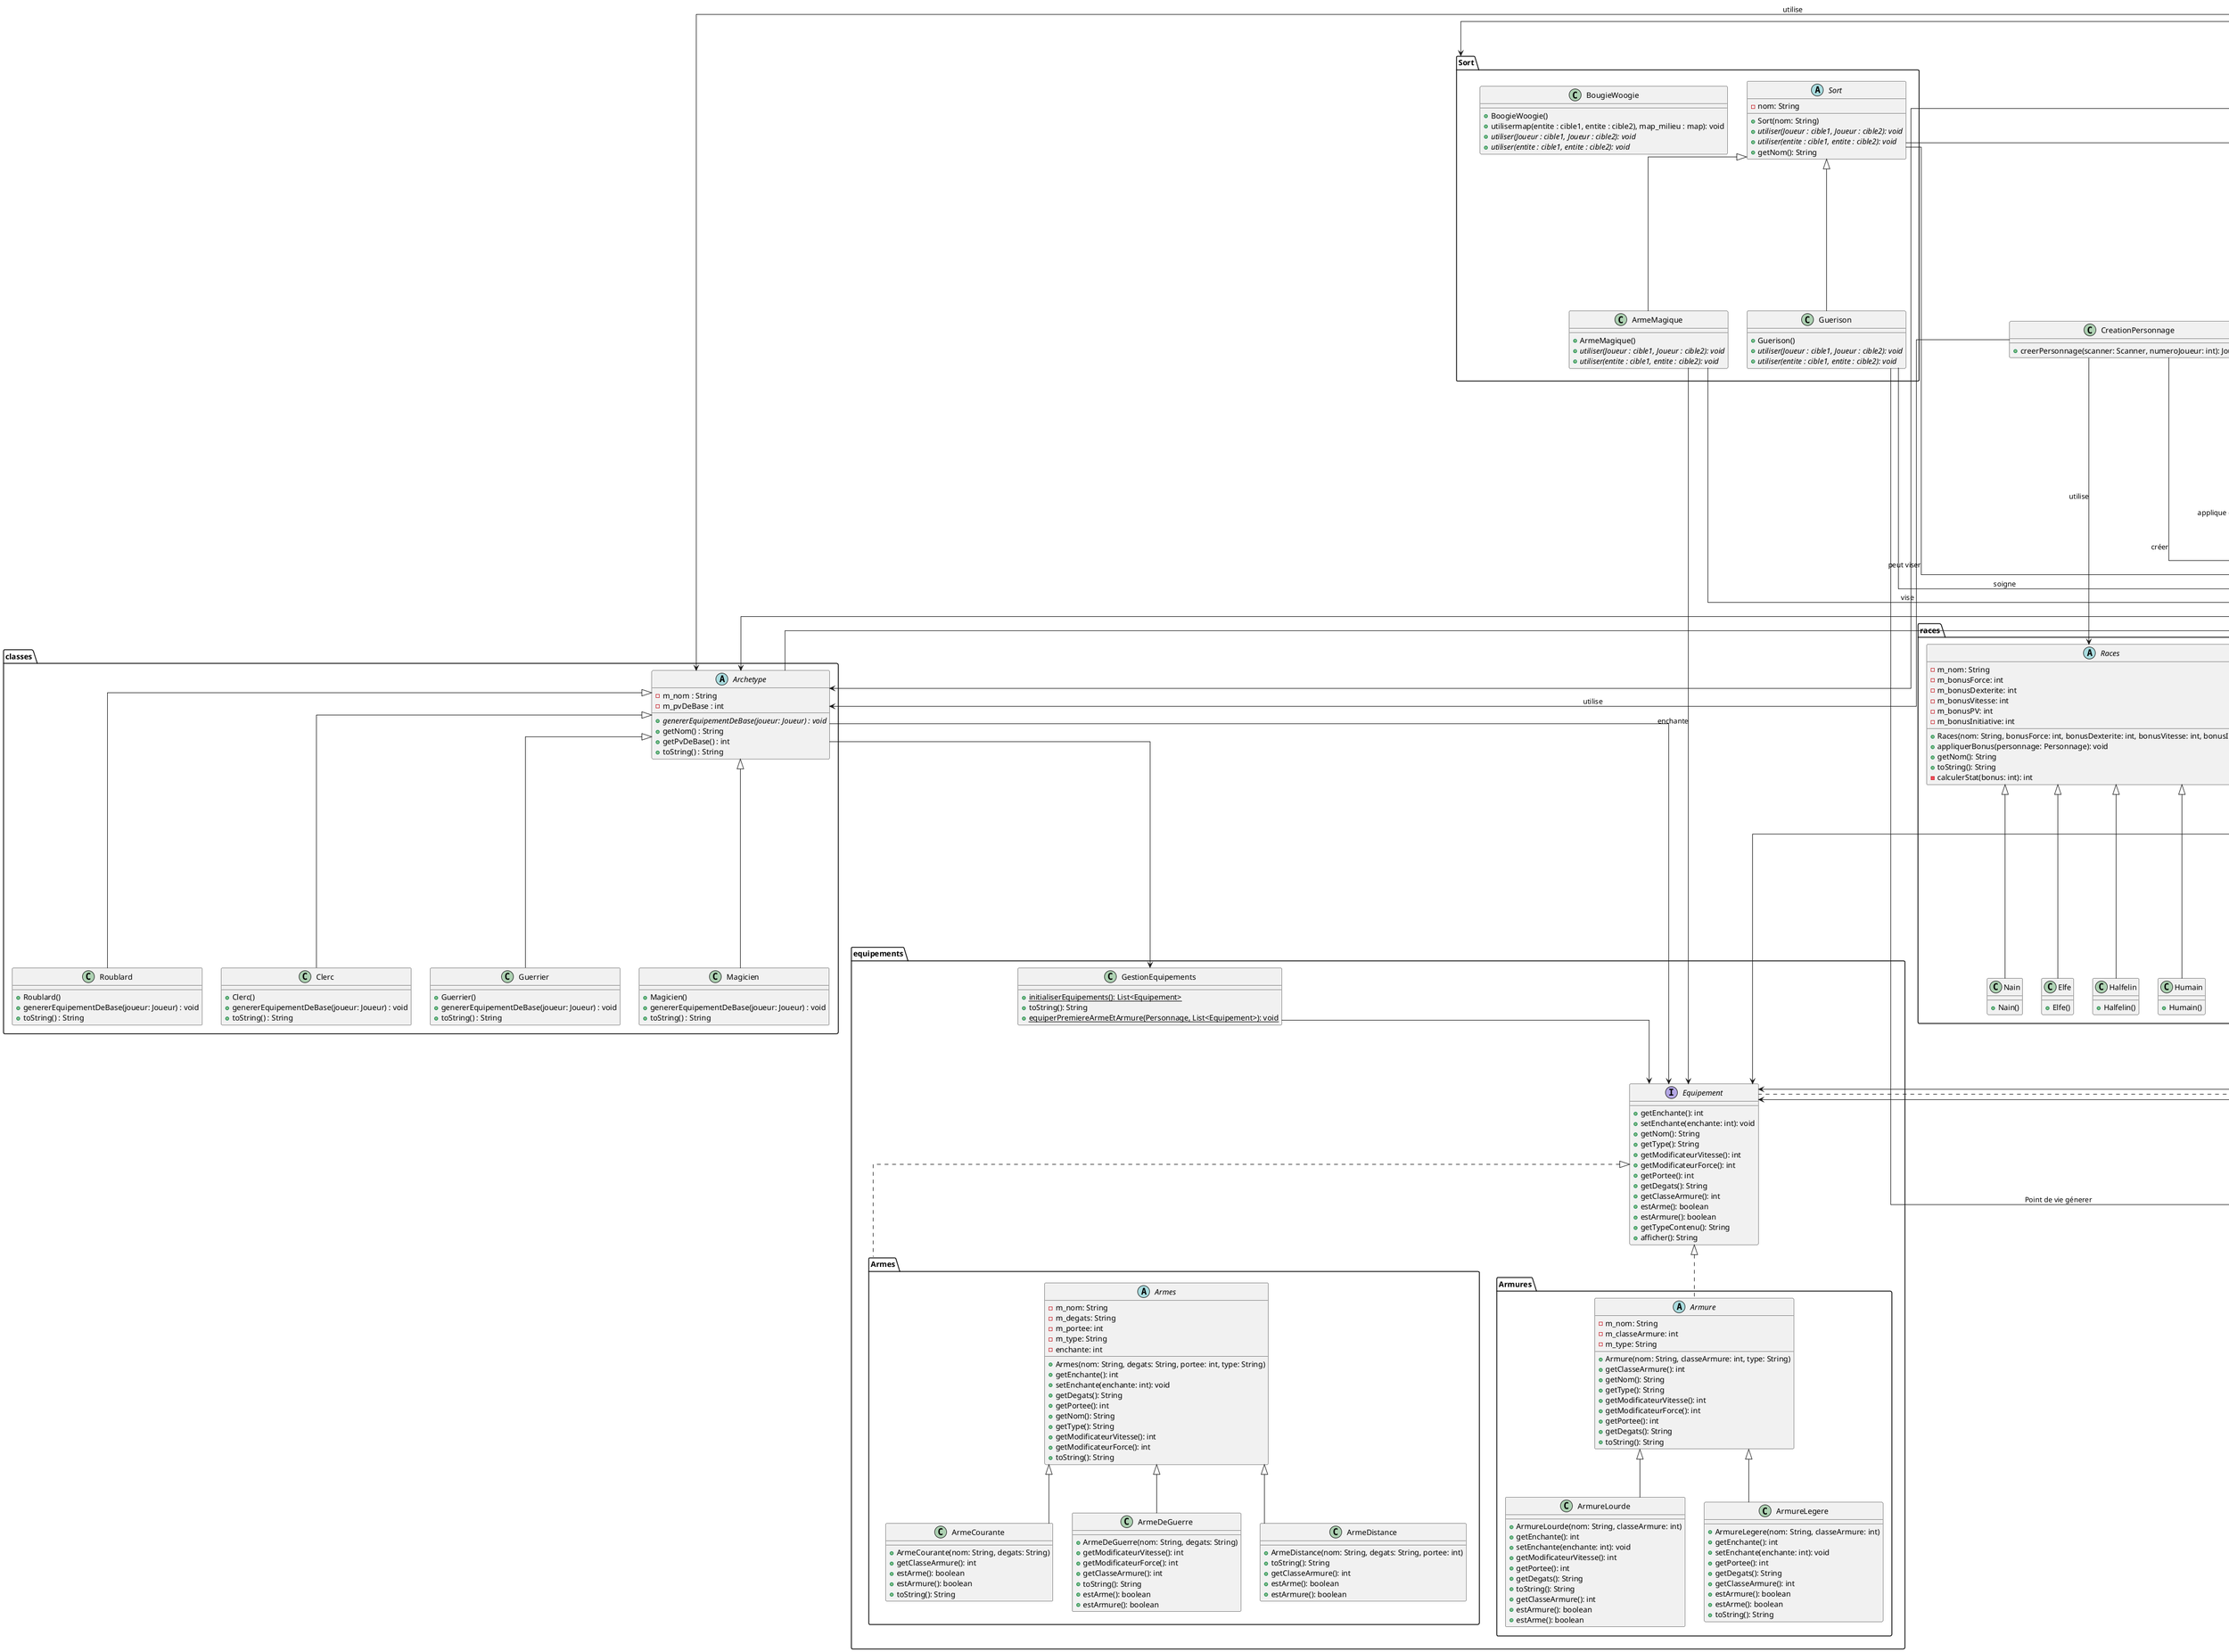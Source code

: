 @startuml '[https://plantuml.com/sequence-diagram](https://plantuml.com/sequence-diagram)'
skinparam linetype ortho


    class CreationPersonnage {
        + creerPersonnage(scanner: Scanner, numeroJoueur: int): Joueur
    }

    CreationPersonnage --> personnages.Joueur : créer
    CreationPersonnage --> races.Races : utilise
    CreationPersonnage --> classes.Archetype : utilise



    class Main {
        + main(args: String[]): void

    }

    class Jeu {
        + demarrer(): void
    }


    Main --> races.Races : utilise
    Main --> classes.Archetype : utilise
    Main --> maitredujeux.Maitredujeux : utilise
    Main --> interfacejeu.map_milieu : geres
    Main --> interfacejeu.BarreHaut : utilise
    Main --> Des.Des : utilise
    Main --> Sort : utilise

    package classes {
        abstract class Archetype {
            - m_nom : String
            - m_pvDeBase : int
            + {abstract} genererEquipementDeBase(joueur: Joueur) : void
            + getNom() : String
            + getPvDeBase() : int
            + toString() : String
        }

        class Clerc {
            + Clerc()
            + genererEquipementDeBase(joueur: Joueur) : void
            + toString() : String
        }

        class Guerrier {
            + Guerrier()
            + genererEquipementDeBase(joueur: Joueur) : void
            + toString() : String
        }

        class Magicien {
            + Magicien()
            + genererEquipementDeBase(joueur: Joueur) : void
            + toString() : String
        }

        class Roublard {
            + Roublard()
            + genererEquipementDeBase(joueur: Joueur) : void
            + toString() : String
        }

        Archetype <|-- Clerc
        Archetype <|-- Guerrier
        Archetype <|-- Magicien
        Archetype <|-- Roublard


        }
        Archetype --> personnages.Joueur
        Archetype --> equipements.Equipement
        Archetype --> equipements.GestionEquipements

        package Des {
            class Des {
                - m_random : Random {static}
                - DICE_FACES : String[] {static, final}
                + lancerDes(notation: String) : int {static}
                + lancerDesAvecAnimation(notation: String) {static}
                - lancerDes(nombreFaces: int, nombreDes: int) : int {static}
                - printDiceFace(num: int, faces: int) : void {static}
                + toString() : String
                + main(args: String[]) {static}
            }
          }


        package equipements {
            interface Equipement {
                + getEnchante(): int
                + setEnchante(enchante: int): void
                + getNom(): String
                + getType(): String
                + getModificateurVitesse(): int
                + getModificateurForce(): int
                + getPortee(): int
                + getDegats(): String
                + getClasseArmure(): int
                + estArme(): boolean
                + estArmure(): boolean
                + getTypeContenu(): String
                + afficher(): String
            }

            class GestionEquipements {
                + initialiserEquipements(): List<Equipement> {static}
                + toString(): String
                + equiperPremiereArmeEtArmure(Personnage, List<Equipement>): void {static}
            }

            package Armes {
                abstract class Armes {
                    - m_nom: String
                    - m_degats: String
                    - m_portee: int
                    - m_type: String
                    - enchante: int
                    + Armes(nom: String, degats: String, portee: int, type: String)
                    + getEnchante(): int
                    + setEnchante(enchante: int): void
                    + getDegats(): String
                    + getPortee(): int
                    + getNom(): String
                    + getType(): String
                    + getModificateurVitesse(): int
                    + getModificateurForce(): int
                    + toString(): String
                }

                class ArmeCourante {
                    + ArmeCourante(nom: String, degats: String)
                    + getClasseArmure(): int
                    + estArme(): boolean
                    + estArmure(): boolean
                    + toString(): String
                }

                class ArmeDeGuerre {
                    + ArmeDeGuerre(nom: String, degats: String)
                    + getModificateurVitesse(): int
                    + getModificateurForce(): int
                    + getClasseArmure(): int
                    + toString(): String
                    + estArme(): boolean
                    + estArmure(): boolean
                }

                class ArmeDistance {
                    + ArmeDistance(nom: String, degats: String, portee: int)
                    + toString(): String
                    + getClasseArmure(): int
                    + estArme(): boolean
                    + estArmure(): boolean
                }

                Armes <|-- ArmeCourante
                Armes <|-- ArmeDeGuerre
                Armes <|-- ArmeDistance
            }

            package Armures {
                abstract class Armure {
                    - m_nom: String
                    - m_classeArmure: int
                    - m_type: String
                    + Armure(nom: String, classeArmure: int, type: String)
                    + getClasseArmure(): int
                    + getNom(): String
                    + getType(): String
                    + getModificateurVitesse(): int
                    + getModificateurForce(): int
                    + getPortee(): int
                    + getDegats(): String
                    + toString(): String
                }

                class ArmureLegere {
                    + ArmureLegere(nom: String, classeArmure: int)
                    + getEnchante(): int
                    + setEnchante(enchante: int): void
                    + getPortee(): int
                    + getDegats(): String
                    + getClasseArmure(): int
                    + estArmure(): boolean
                    + estArme(): boolean
                    + toString(): String
                }

                class ArmureLourde {
                    + ArmureLourde(nom: String, classeArmure: int)
                    + getEnchante(): int
                    + setEnchante(enchante: int): void
                    + getModificateurVitesse(): int
                    + getPortee(): int
                    + getDegats(): String
                    + toString(): String
                    + getClasseArmure(): int
                    + estArmure(): boolean
                    + estArme(): boolean
                }

                Armure <|-- ArmureLegere
                Armure <|-- ArmureLourde
            }

            Equipement <|.. Armes
            Equipement <|.. Armure
            GestionEquipements --> Equipement
        }

        package interfacejeu {

            interface ContenuCase {
                + getTypeContenu(): String
                + afficher(): String
            }

            class BarreHaut {
                - barre: String {static, final}
                + Affichage(joueurActif: entite, donj: int, participants: List<entite>, tour: int)
                + SAL(nb: int): void
            }

            class Case {
                - contenu: ContenuCase
                + Case()
                + getContenu(): ContenuCase
                + setContenu(contenu: ContenuCase): void
                + estVide(): boolean
                + estEquipement(): boolean
                + passable(): boolean
                + accessibleParJoueur(): boolean
                + afficher(): String
            }

            class Inter_manag {
                + main(args: String[]): void {static}
            }

            class map_milieu {
                - map: Case[][]
                - rows: int
                - cols: int
                - letters: String
                + map_milieu(rows: int, cols: int)
                - initializeMap(): void
                - generateLetters(cols: int): String
                + isValidPositionAndFree(row: int, col: int): boolean
                + addObstacle(row: int, col: int): void
                + addEquipment(row: int, col: int, equipement: Equipement): void
                + UpdateCase(row: int, col: int, contenu: ContenuCase): void
                + videCase(row: int, col: int): void
                + recupererEquipementsAdjacents(row: int, col: int): List<Equipement>
                + recupererEquipement(row: int, col: int): Equipement
                + nettoyerParticipants(): void
                + Print(participants: List<Object>): void
            }

            class Obstacle {
                + getTypeContenu(): String
                + afficher(): String
            }

            ContenuCase <|.. Obstacle

            Case --> ContenuCase
            map_milieu --> Case



            Inter_manag --> BarreHaut
            Inter_manag --> map_milieu





        }
        map_milieu --> monstres.Monstre
        map_milieu --> personnages.Joueur
        Inter_manag --> monstres.Dragon
        Inter_manag --> personnages.Joueur
        Inter_manag --> maitredujeux.Maitredujeux
        Inter_manag --> races.Races
         Inter_manag --> classes.Archetype
         BarreHaut --> personnages.Entité.entite
         map_milieu --> equipements.Equipement
         ContenuCase <|.. equipements.Equipement

        package maitredujeux {
            class Maitredujeux {
                - m_lignes: ArrayList<String>
                - m_compteurMonstres: Map<String, Integer>
                - m_especesPerso: ArrayList<String>
                - m_scanner: Scanner
                - m_monstresPersonnalises: Map<String, Monstreperso>

                + Maitredujeux()
                + ajouterLignes(ligne: String): void
                + afficherLignes(): void
                + creerMonstre(): Monstre
                + creerMonstrePerso(): Monstreperso
                + intervenir(participants: ArrayList<entite>, map: map_milieu): void
                + deplacerEntite(entites: List<entite>, map: map_milieu): void
                + creerMonstreEspece(espece: String): Monstre
                + saisirEntierPositif(message: String): int
                + saisirEntierMin(message: String, min: int): int
                + attaquerEntite(entites : ArrayList<entite>): void
            }
        }

        package monstres {
            abstract class Monstre {
                - m_espece: String
                - m_numero: int
                - m_pointDeVie: int
                - m_force: int
                - m_dexterite: int
                - m_initiative: int
                - m_classeArmure: int
                - m_typeAttaque: String
                - m_portee: int
                - m_degats: String
                - posX: int
                - posY: int

                + Monstre(espece: String, numero: int, pointDeVie: int, force: int, dexterite: int, initiative: int, classeArmure: int, typeAttaque: String, portee: int, degats: String)
                + {abstract} attaquer(cible: Joueur): void
                + {abstract} getPvDeBase(): int
                + {abstract} afficher(): String
                + getPointDeVie(): int
                + getDegats(): String
                + getForce(): int
                + getPortee(): int
                + getTypeAttaque(): String
                + getEspece(): String
                + getNumero(): int
                + getDexterite(): int
                + subirDegats(degatsSubis: int): int
                + getClasseArmure(): int
                + getInitiative(): int
                + estMort(): boolean
                + getPosX(): int
                + getPosY(): int
                + setPosXY(x: int, y: int): void
                + getTypeContenu(): String
                + getAffichageCourt(): String
                + getAffichageLong(): String
                + getNom(): String
            }

            class Monstreperso {
                - icone: String
                - m_PvDeBase: int

                + Monstreperso(espece: String, numero: int, pointDeVie: int, force: int, dexterite: int, initiative: int, classeArmure: int, typeAttaque: String, portee: int, degats: String, icone: String)
                + attaquer(cible: Joueur): void
                + setIcone(ico: String): void
                + getIcone(): String
                + afficher(): String
                + getPvDeBase(): int
            }

            class Dragon {
                + Dragon(numero: int)
                + attaquer(cible: Joueur): void
                + getPvDeBase(): int
                + afficher(): String
            }

            class Gobelin {
                + Gobelin(numero: int)
                + attaquer(cible: Joueur): void
                + getPvDeBase(): int
                + afficher(): String
            }

            class Squelette {
                + Squelette(numero: int)
                + attaquer(cible: Joueur): void
                + getPvDeBase(): int
                + afficher(): String
            }

            Monstre <|-- Monstreperso
            Monstre <|-- Dragon
            Monstre <|-- Gobelin
            Monstre <|-- Squelette
        }

        package interfacejeu {
            interface ContenuCase {
                + getTypeContenu(): String
                + afficher(): String
            }
        }

        package personnages {
            class Joueur {
                + getClasseArmureActuelle(): int
                + getNom(): String
                + getPointDeVie(): int
                + addPdV(pv: int): void
            }
        }

        package Des {
            class Des {
                + lancerDes(notation: String): int {static}
            }
        }

        maitredujeux.Maitredujeux --> monstres.Monstre : créer
        maitredujeux.Maitredujeux --> monstres.Monstreperso : créer/gère
        maitredujeux.Maitredujeux --> interfacejeu.map_milieu : interagis
        monstres.Monstre ..|> interfacejeu.ContenuCase : implementes
        monstres.Monstre --> personnages.Joueur : attaque
        monstres.Monstre --> Des.Des : utilise
        monstres.Monstreperso --> Des.Des : utilise
        monstres.Dragon --> Des.Des : utilise
        monstres.Gobelin --> Des.Des : utilise
        monstres.Squelette --> Des.Des : utilise


        package personnages {
            abstract class Personnage {
                - nom: String
                - pointDeVie: int
                - force: int
                - dexterite: int
                - vitesse: int
                - initiative: int
                - equipementEquipe: Equipement[2]

                + Personnage(nom: String, pointDeVie: int, force: int, dexterite: int, vitesse: int, initiative: int)
                + {abstract} attaquer(cible: Monstre): void
                + getEquiper(): List<Equipement>
                + {abstract} equiper(equipement: Equipement, equipe: Object): void
                + getNom(): String
                + getPointDeVie(): int
                + getForce(): int
                + getDexterite(): int
                + getVitesse(): int
                + getInitiative(): int
                + setNom(nom_change: String): void
                + setPointDeVie(pv: int): void
                + addPdV(pv: int): void
                + setForce(force_change: int): void
                + setVitesse_change(vitesse_change: int): void
                + setDexterite(dexterite_change: int): void
                + setVitesse(vitesse_change: int): void
                + setInitiative(initiative_change: int): void
                + estMort(): boolean
            }

            class Joueur {
                - m_classe: Archetype
                - m_race: Races
                - m_inventaire: ArrayList<Equipement>
                - posX: int
                - posY: int

                + Joueur(nom: String, classe: Archetype, race: Races)
                + attaquer(cible: Monstre): void
                + equiper(equipement: Equipement, equipe: Object): void
                + getClasse(): Archetype
                + getRace(): Races
                + getClasseArmureActuelle(): int
                + ajouterEquipement(equipement: Equipement): void
                + afficherInventaire(): void
                + soignerComplet(): void
                + getEquipements(): ArrayList<Equipement>
                + seDeplacer(direction: String, map: map_milieu, nbCase: int): void
                + ramasserEquipement(map: map_milieu): void
                + getPosX(): int
                + getPosY(): int
                + setPosXY(x: int, y: int): void
                + getPVdebase(): int
                + getTypeContenu(): String
                + afficher(): String
                + affichageClass(): String
                + getAffichageCourt(): String
                + getAffichageLong(): String
            }
            package Entité{
            interface entite {
                + affichageClass(): String
                + getAffichageCourt(): String
                + getAffichageLong(): String
                + getPosX(): int
                + getPosY(): int
                + setPosXY(x: int, y: int): void
                + getNom(): String
            }
            }

            Personnage <|-- Joueur
            Joueur ..|> entite
            Joueur ..|> interfacejeu.ContenuCase

            Joueur --> classes.Archetype
            Joueur --> races.Races
            Joueur --> equipements.Equipement
            Joueur --> monstres.Monstre
            Joueur --> interfacejeu.map_milieu
            Joueur --> Des.Des
            Personnage --> equipements.Equipement
            Personnage --> monstres.Monstre
        }

        package races {
            abstract class Races {
                - m_nom: String
                - m_bonusForce: int
                - m_bonusDexterite: int
                - m_bonusVitesse: int
                - m_bonusPV: int
                - m_bonusInitiative: int

                + Races(nom: String, bonusForce: int, bonusDexterite: int, bonusVitesse: int, bonusInitiative: int)
                + appliquerBonus(personnage: Personnage): void
                + getNom(): String
                + toString(): String
                - calculerStat(bonus: int): int
            }

            class Elfe {
                + Elfe()
            }

            class Halfelin {
                + Halfelin()
            }

            class Humain {
                + Humain()
            }

            class Nain {
                + Nain()
            }

            Races <|-- Elfe
            Races <|-- Halfelin
            Races <|-- Humain
            Races <|-- Nain
            Races --> personnages.Personnage : applique des Bonus à
            Races --> Des.Des : utilise pour les stats
            }

            package Sort {
                abstract class Sort {
                    - nom: String
                    + Sort(nom: String)
                    + {abstract} utiliser(Joueur : cible1, Joueur : cible2): void
                    + {abstract} utiliser(entite : cible1, entite : cible2): void
                    + getNom(): String
                }

                class ArmeMagique {
                    + ArmeMagique()
                    + {abstract} utiliser(Joueur : cible1, Joueur : cible2): void
                    + {abstract} utiliser(entite : cible1, entite : cible2): void
                }

                class Guerison {
                    + Guerison()
                    + {abstract} utiliser(Joueur : cible1, Joueur : cible2): void
                    + {abstract} utiliser(entite : cible1, entite : cible2): void
                }

                class BougieWoogie {
                + BoogieWoogie()
                + utilisermap(entite : cible1, entite : cible2), map_milieu : map): void
                + {abstract} utiliser(Joueur : cible1, Joueur : cible2): void
                + {abstract} utiliser(entite : cible1, entite : cible2): void
                }

                Sort <|-- ArmeMagique
                Sort <|-- Guerison
                ArmeMagique --> personnages.Joueur : vise
                ArmeMagique --> equipements.Equipement : enchante
                Guerison --> personnages.Joueur : soigne
                Guerison --> Des.Des : Point de vie génerer
                Sort --> personnages.Joueur : peut viser
                Sort --> monstres.Monstre : peut viser
            }





@enduml